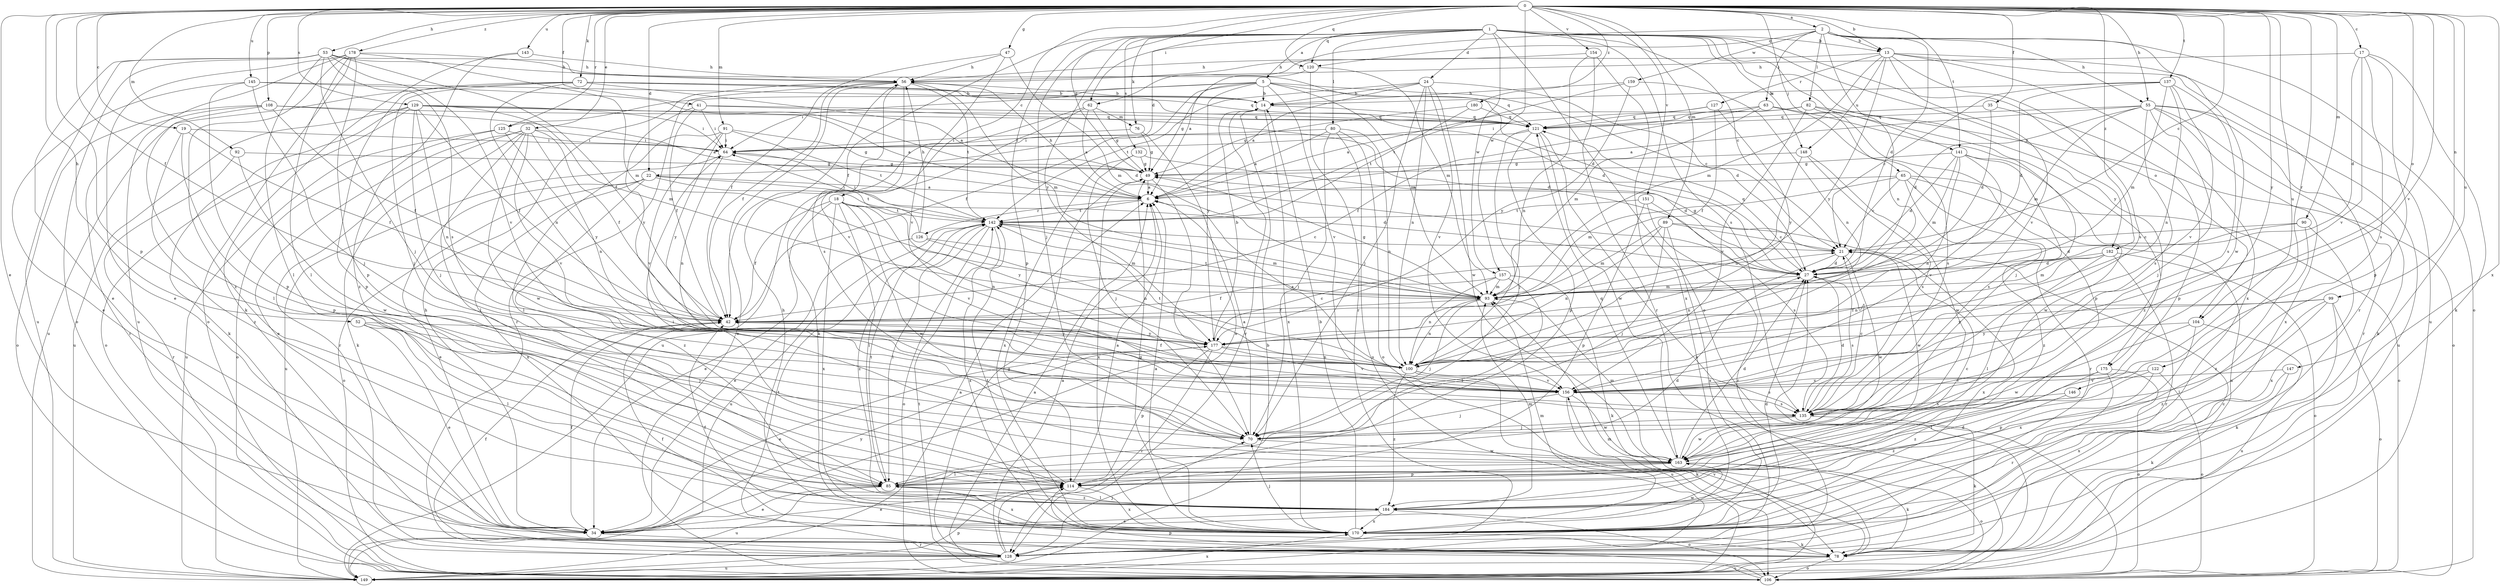 strict digraph  {
0;
1;
2;
5;
6;
13;
14;
17;
18;
19;
21;
22;
24;
27;
32;
34;
35;
41;
42;
47;
49;
52;
53;
55;
56;
62;
63;
64;
65;
70;
72;
76;
78;
80;
82;
85;
89;
90;
91;
92;
93;
99;
100;
104;
106;
108;
114;
120;
121;
122;
125;
126;
127;
128;
129;
132;
135;
137;
141;
142;
143;
145;
146;
147;
148;
149;
151;
154;
156;
157;
159;
163;
170;
175;
177;
178;
180;
182;
184;
0 -> 2  [label=a];
0 -> 13  [label=b];
0 -> 17  [label=c];
0 -> 18  [label=c];
0 -> 19  [label=c];
0 -> 21  [label=c];
0 -> 22  [label=d];
0 -> 32  [label=e];
0 -> 34  [label=e];
0 -> 35  [label=f];
0 -> 41  [label=f];
0 -> 42  [label=f];
0 -> 47  [label=g];
0 -> 49  [label=g];
0 -> 52  [label=h];
0 -> 53  [label=h];
0 -> 55  [label=h];
0 -> 62  [label=i];
0 -> 65  [label=j];
0 -> 72  [label=k];
0 -> 89  [label=m];
0 -> 90  [label=m];
0 -> 91  [label=m];
0 -> 92  [label=m];
0 -> 99  [label=n];
0 -> 104  [label=o];
0 -> 108  [label=p];
0 -> 114  [label=p];
0 -> 120  [label=q];
0 -> 122  [label=r];
0 -> 125  [label=r];
0 -> 129  [label=s];
0 -> 137  [label=t];
0 -> 141  [label=t];
0 -> 143  [label=u];
0 -> 145  [label=u];
0 -> 146  [label=u];
0 -> 147  [label=u];
0 -> 151  [label=v];
0 -> 154  [label=v];
0 -> 156  [label=v];
0 -> 157  [label=w];
0 -> 170  [label=x];
0 -> 175  [label=y];
0 -> 178  [label=z];
0 -> 180  [label=z];
0 -> 182  [label=z];
1 -> 5  [label=a];
1 -> 13  [label=b];
1 -> 21  [label=c];
1 -> 22  [label=d];
1 -> 24  [label=d];
1 -> 42  [label=f];
1 -> 70  [label=j];
1 -> 76  [label=k];
1 -> 80  [label=l];
1 -> 104  [label=o];
1 -> 106  [label=o];
1 -> 114  [label=p];
1 -> 120  [label=q];
1 -> 132  [label=s];
1 -> 135  [label=s];
1 -> 141  [label=t];
1 -> 148  [label=u];
1 -> 157  [label=w];
1 -> 175  [label=y];
1 -> 177  [label=y];
1 -> 182  [label=z];
2 -> 13  [label=b];
2 -> 27  [label=d];
2 -> 55  [label=h];
2 -> 62  [label=i];
2 -> 63  [label=i];
2 -> 82  [label=l];
2 -> 100  [label=n];
2 -> 106  [label=o];
2 -> 120  [label=q];
2 -> 159  [label=w];
2 -> 163  [label=w];
5 -> 14  [label=b];
5 -> 27  [label=d];
5 -> 42  [label=f];
5 -> 49  [label=g];
5 -> 64  [label=i];
5 -> 93  [label=m];
5 -> 121  [label=q];
5 -> 125  [label=r];
5 -> 156  [label=v];
5 -> 177  [label=y];
6 -> 56  [label=h];
6 -> 126  [label=r];
6 -> 142  [label=t];
13 -> 56  [label=h];
13 -> 93  [label=m];
13 -> 127  [label=r];
13 -> 128  [label=r];
13 -> 135  [label=s];
13 -> 148  [label=u];
13 -> 149  [label=u];
13 -> 156  [label=v];
13 -> 170  [label=x];
13 -> 177  [label=y];
14 -> 121  [label=q];
14 -> 128  [label=r];
14 -> 170  [label=x];
17 -> 27  [label=d];
17 -> 56  [label=h];
17 -> 78  [label=k];
17 -> 114  [label=p];
17 -> 135  [label=s];
17 -> 156  [label=v];
18 -> 34  [label=e];
18 -> 42  [label=f];
18 -> 85  [label=l];
18 -> 100  [label=n];
18 -> 142  [label=t];
18 -> 156  [label=v];
18 -> 163  [label=w];
18 -> 170  [label=x];
18 -> 177  [label=y];
19 -> 42  [label=f];
19 -> 64  [label=i];
19 -> 114  [label=p];
19 -> 184  [label=z];
21 -> 27  [label=d];
21 -> 49  [label=g];
21 -> 100  [label=n];
21 -> 163  [label=w];
21 -> 170  [label=x];
22 -> 6  [label=a];
22 -> 27  [label=d];
22 -> 34  [label=e];
22 -> 106  [label=o];
22 -> 142  [label=t];
22 -> 170  [label=x];
22 -> 184  [label=z];
24 -> 6  [label=a];
24 -> 14  [label=b];
24 -> 21  [label=c];
24 -> 70  [label=j];
24 -> 100  [label=n];
24 -> 142  [label=t];
24 -> 156  [label=v];
24 -> 163  [label=w];
27 -> 93  [label=m];
27 -> 121  [label=q];
27 -> 135  [label=s];
32 -> 34  [label=e];
32 -> 42  [label=f];
32 -> 64  [label=i];
32 -> 78  [label=k];
32 -> 85  [label=l];
32 -> 100  [label=n];
32 -> 128  [label=r];
32 -> 156  [label=v];
32 -> 163  [label=w];
34 -> 42  [label=f];
34 -> 56  [label=h];
34 -> 128  [label=r];
34 -> 163  [label=w];
34 -> 177  [label=y];
35 -> 27  [label=d];
35 -> 114  [label=p];
35 -> 121  [label=q];
41 -> 27  [label=d];
41 -> 42  [label=f];
41 -> 64  [label=i];
41 -> 121  [label=q];
41 -> 177  [label=y];
42 -> 177  [label=y];
47 -> 42  [label=f];
47 -> 56  [label=h];
47 -> 93  [label=m];
47 -> 156  [label=v];
49 -> 6  [label=a];
49 -> 70  [label=j];
49 -> 170  [label=x];
52 -> 34  [label=e];
52 -> 70  [label=j];
52 -> 85  [label=l];
52 -> 177  [label=y];
53 -> 27  [label=d];
53 -> 34  [label=e];
53 -> 42  [label=f];
53 -> 56  [label=h];
53 -> 70  [label=j];
53 -> 85  [label=l];
53 -> 106  [label=o];
53 -> 135  [label=s];
53 -> 149  [label=u];
53 -> 156  [label=v];
55 -> 6  [label=a];
55 -> 27  [label=d];
55 -> 70  [label=j];
55 -> 78  [label=k];
55 -> 93  [label=m];
55 -> 121  [label=q];
55 -> 128  [label=r];
55 -> 135  [label=s];
55 -> 149  [label=u];
55 -> 170  [label=x];
56 -> 14  [label=b];
56 -> 42  [label=f];
56 -> 93  [label=m];
56 -> 106  [label=o];
56 -> 128  [label=r];
56 -> 135  [label=s];
56 -> 142  [label=t];
56 -> 156  [label=v];
62 -> 6  [label=a];
62 -> 49  [label=g];
62 -> 78  [label=k];
62 -> 149  [label=u];
62 -> 76  [label=m];
63 -> 42  [label=f];
63 -> 70  [label=j];
63 -> 93  [label=m];
63 -> 121  [label=q];
63 -> 135  [label=s];
64 -> 49  [label=g];
64 -> 100  [label=n];
64 -> 149  [label=u];
65 -> 6  [label=a];
65 -> 21  [label=c];
65 -> 93  [label=m];
65 -> 106  [label=o];
65 -> 128  [label=r];
65 -> 149  [label=u];
65 -> 184  [label=z];
70 -> 6  [label=a];
70 -> 163  [label=w];
72 -> 6  [label=a];
72 -> 14  [label=b];
72 -> 27  [label=d];
72 -> 70  [label=j];
72 -> 100  [label=n];
72 -> 114  [label=p];
72 -> 121  [label=q];
72 -> 149  [label=u];
76 -> 34  [label=e];
76 -> 49  [label=g];
76 -> 64  [label=i];
78 -> 21  [label=c];
78 -> 42  [label=f];
78 -> 106  [label=o];
78 -> 149  [label=u];
78 -> 156  [label=v];
80 -> 6  [label=a];
80 -> 64  [label=i];
80 -> 70  [label=j];
80 -> 100  [label=n];
80 -> 106  [label=o];
80 -> 149  [label=u];
82 -> 6  [label=a];
82 -> 106  [label=o];
82 -> 114  [label=p];
82 -> 121  [label=q];
82 -> 156  [label=v];
82 -> 184  [label=z];
85 -> 21  [label=c];
85 -> 27  [label=d];
85 -> 34  [label=e];
85 -> 142  [label=t];
85 -> 149  [label=u];
85 -> 170  [label=x];
85 -> 184  [label=z];
89 -> 21  [label=c];
89 -> 70  [label=j];
89 -> 93  [label=m];
89 -> 100  [label=n];
89 -> 163  [label=w];
89 -> 170  [label=x];
90 -> 21  [label=c];
90 -> 27  [label=d];
90 -> 170  [label=x];
90 -> 184  [label=z];
91 -> 49  [label=g];
91 -> 64  [label=i];
91 -> 85  [label=l];
91 -> 142  [label=t];
91 -> 156  [label=v];
91 -> 177  [label=y];
92 -> 49  [label=g];
92 -> 128  [label=r];
92 -> 163  [label=w];
93 -> 42  [label=f];
93 -> 49  [label=g];
93 -> 70  [label=j];
93 -> 100  [label=n];
93 -> 142  [label=t];
99 -> 42  [label=f];
99 -> 78  [label=k];
99 -> 85  [label=l];
99 -> 106  [label=o];
99 -> 177  [label=y];
99 -> 184  [label=z];
100 -> 6  [label=a];
100 -> 42  [label=f];
100 -> 135  [label=s];
100 -> 142  [label=t];
100 -> 149  [label=u];
100 -> 156  [label=v];
100 -> 184  [label=z];
104 -> 149  [label=u];
104 -> 163  [label=w];
104 -> 170  [label=x];
104 -> 177  [label=y];
106 -> 6  [label=a];
106 -> 27  [label=d];
106 -> 114  [label=p];
106 -> 142  [label=t];
108 -> 6  [label=a];
108 -> 42  [label=f];
108 -> 85  [label=l];
108 -> 106  [label=o];
108 -> 121  [label=q];
108 -> 128  [label=r];
114 -> 6  [label=a];
114 -> 34  [label=e];
114 -> 64  [label=i];
114 -> 170  [label=x];
120 -> 6  [label=a];
120 -> 93  [label=m];
120 -> 128  [label=r];
121 -> 64  [label=i];
121 -> 70  [label=j];
121 -> 106  [label=o];
121 -> 114  [label=p];
121 -> 163  [label=w];
122 -> 85  [label=l];
122 -> 106  [label=o];
122 -> 114  [label=p];
122 -> 156  [label=v];
125 -> 64  [label=i];
125 -> 106  [label=o];
125 -> 149  [label=u];
125 -> 177  [label=y];
126 -> 34  [label=e];
126 -> 56  [label=h];
126 -> 64  [label=i];
126 -> 93  [label=m];
126 -> 100  [label=n];
127 -> 42  [label=f];
127 -> 64  [label=i];
127 -> 121  [label=q];
127 -> 177  [label=y];
128 -> 6  [label=a];
128 -> 42  [label=f];
128 -> 49  [label=g];
128 -> 70  [label=j];
128 -> 114  [label=p];
128 -> 142  [label=t];
128 -> 149  [label=u];
129 -> 6  [label=a];
129 -> 42  [label=f];
129 -> 64  [label=i];
129 -> 70  [label=j];
129 -> 78  [label=k];
129 -> 93  [label=m];
129 -> 100  [label=n];
129 -> 106  [label=o];
129 -> 121  [label=q];
129 -> 149  [label=u];
132 -> 27  [label=d];
132 -> 49  [label=g];
132 -> 70  [label=j];
132 -> 170  [label=x];
135 -> 21  [label=c];
135 -> 27  [label=d];
135 -> 70  [label=j];
135 -> 78  [label=k];
135 -> 163  [label=w];
137 -> 14  [label=b];
137 -> 21  [label=c];
137 -> 27  [label=d];
137 -> 93  [label=m];
137 -> 100  [label=n];
137 -> 135  [label=s];
137 -> 156  [label=v];
141 -> 27  [label=d];
141 -> 49  [label=g];
141 -> 93  [label=m];
141 -> 100  [label=n];
141 -> 135  [label=s];
141 -> 156  [label=v];
141 -> 163  [label=w];
142 -> 21  [label=c];
142 -> 64  [label=i];
142 -> 85  [label=l];
142 -> 93  [label=m];
142 -> 106  [label=o];
142 -> 149  [label=u];
142 -> 170  [label=x];
142 -> 184  [label=z];
143 -> 56  [label=h];
143 -> 78  [label=k];
143 -> 184  [label=z];
145 -> 14  [label=b];
145 -> 27  [label=d];
145 -> 34  [label=e];
145 -> 70  [label=j];
145 -> 114  [label=p];
146 -> 135  [label=s];
146 -> 184  [label=z];
147 -> 78  [label=k];
147 -> 156  [label=v];
147 -> 170  [label=x];
148 -> 49  [label=g];
148 -> 100  [label=n];
148 -> 135  [label=s];
148 -> 163  [label=w];
149 -> 6  [label=a];
149 -> 14  [label=b];
149 -> 93  [label=m];
149 -> 114  [label=p];
149 -> 170  [label=x];
151 -> 114  [label=p];
151 -> 128  [label=r];
151 -> 135  [label=s];
151 -> 142  [label=t];
154 -> 56  [label=h];
154 -> 100  [label=n];
154 -> 128  [label=r];
154 -> 170  [label=x];
156 -> 70  [label=j];
156 -> 78  [label=k];
156 -> 135  [label=s];
156 -> 163  [label=w];
157 -> 42  [label=f];
157 -> 78  [label=k];
157 -> 85  [label=l];
157 -> 93  [label=m];
157 -> 100  [label=n];
159 -> 14  [label=b];
159 -> 100  [label=n];
159 -> 142  [label=t];
159 -> 177  [label=y];
163 -> 27  [label=d];
163 -> 78  [label=k];
163 -> 85  [label=l];
163 -> 93  [label=m];
163 -> 106  [label=o];
163 -> 114  [label=p];
163 -> 121  [label=q];
170 -> 6  [label=a];
170 -> 14  [label=b];
170 -> 27  [label=d];
170 -> 42  [label=f];
170 -> 49  [label=g];
170 -> 56  [label=h];
170 -> 70  [label=j];
170 -> 78  [label=k];
170 -> 93  [label=m];
170 -> 142  [label=t];
175 -> 106  [label=o];
175 -> 128  [label=r];
175 -> 156  [label=v];
175 -> 184  [label=z];
177 -> 14  [label=b];
177 -> 21  [label=c];
177 -> 34  [label=e];
177 -> 100  [label=n];
177 -> 114  [label=p];
177 -> 128  [label=r];
177 -> 156  [label=v];
178 -> 34  [label=e];
178 -> 56  [label=h];
178 -> 85  [label=l];
178 -> 93  [label=m];
178 -> 106  [label=o];
178 -> 114  [label=p];
178 -> 149  [label=u];
178 -> 184  [label=z];
180 -> 49  [label=g];
180 -> 121  [label=q];
180 -> 142  [label=t];
182 -> 27  [label=d];
182 -> 85  [label=l];
182 -> 93  [label=m];
182 -> 100  [label=n];
182 -> 106  [label=o];
182 -> 128  [label=r];
184 -> 34  [label=e];
184 -> 85  [label=l];
184 -> 93  [label=m];
184 -> 106  [label=o];
184 -> 170  [label=x];
}
